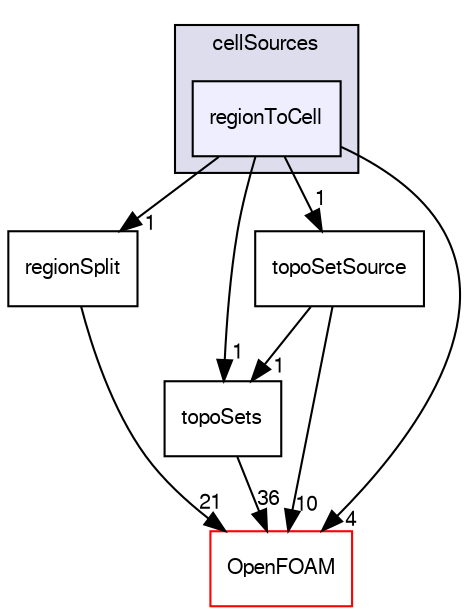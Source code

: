 digraph "src/meshTools/sets/cellSources/regionToCell" {
  bgcolor=transparent;
  compound=true
  node [ fontsize="10", fontname="FreeSans"];
  edge [ labelfontsize="10", labelfontname="FreeSans"];
  subgraph clusterdir_fc621d78dcee889743a7b51abdefc9d7 {
    graph [ bgcolor="#ddddee", pencolor="black", label="cellSources" fontname="FreeSans", fontsize="10", URL="dir_fc621d78dcee889743a7b51abdefc9d7.html"]
  dir_08bf43c20bc3159a5e8349e1ec49c4d8 [shape=box, label="regionToCell", style="filled", fillcolor="#eeeeff", pencolor="black", URL="dir_08bf43c20bc3159a5e8349e1ec49c4d8.html"];
  }
  dir_e6eb7eb4a0044a29d56f0d9aa7020713 [shape=box label="regionSplit" URL="dir_e6eb7eb4a0044a29d56f0d9aa7020713.html"];
  dir_d23dbc881ee772048f144c3220c0e8b5 [shape=box label="topoSets" URL="dir_d23dbc881ee772048f144c3220c0e8b5.html"];
  dir_ffdc7a49b4414cf981ba8f0aa91f3c24 [shape=box label="topoSetSource" URL="dir_ffdc7a49b4414cf981ba8f0aa91f3c24.html"];
  dir_c5473ff19b20e6ec4dfe5c310b3778a8 [shape=box label="OpenFOAM" color="red" URL="dir_c5473ff19b20e6ec4dfe5c310b3778a8.html"];
  dir_e6eb7eb4a0044a29d56f0d9aa7020713->dir_c5473ff19b20e6ec4dfe5c310b3778a8 [headlabel="21", labeldistance=1.5 headhref="dir_001621_001706.html"];
  dir_d23dbc881ee772048f144c3220c0e8b5->dir_c5473ff19b20e6ec4dfe5c310b3778a8 [headlabel="36", labeldistance=1.5 headhref="dir_001673_001706.html"];
  dir_08bf43c20bc3159a5e8349e1ec49c4d8->dir_e6eb7eb4a0044a29d56f0d9aa7020713 [headlabel="1", labeldistance=1.5 headhref="dir_001636_001621.html"];
  dir_08bf43c20bc3159a5e8349e1ec49c4d8->dir_d23dbc881ee772048f144c3220c0e8b5 [headlabel="1", labeldistance=1.5 headhref="dir_001636_001673.html"];
  dir_08bf43c20bc3159a5e8349e1ec49c4d8->dir_ffdc7a49b4414cf981ba8f0aa91f3c24 [headlabel="1", labeldistance=1.5 headhref="dir_001636_001675.html"];
  dir_08bf43c20bc3159a5e8349e1ec49c4d8->dir_c5473ff19b20e6ec4dfe5c310b3778a8 [headlabel="4", labeldistance=1.5 headhref="dir_001636_001706.html"];
  dir_ffdc7a49b4414cf981ba8f0aa91f3c24->dir_d23dbc881ee772048f144c3220c0e8b5 [headlabel="1", labeldistance=1.5 headhref="dir_001675_001673.html"];
  dir_ffdc7a49b4414cf981ba8f0aa91f3c24->dir_c5473ff19b20e6ec4dfe5c310b3778a8 [headlabel="10", labeldistance=1.5 headhref="dir_001675_001706.html"];
}
